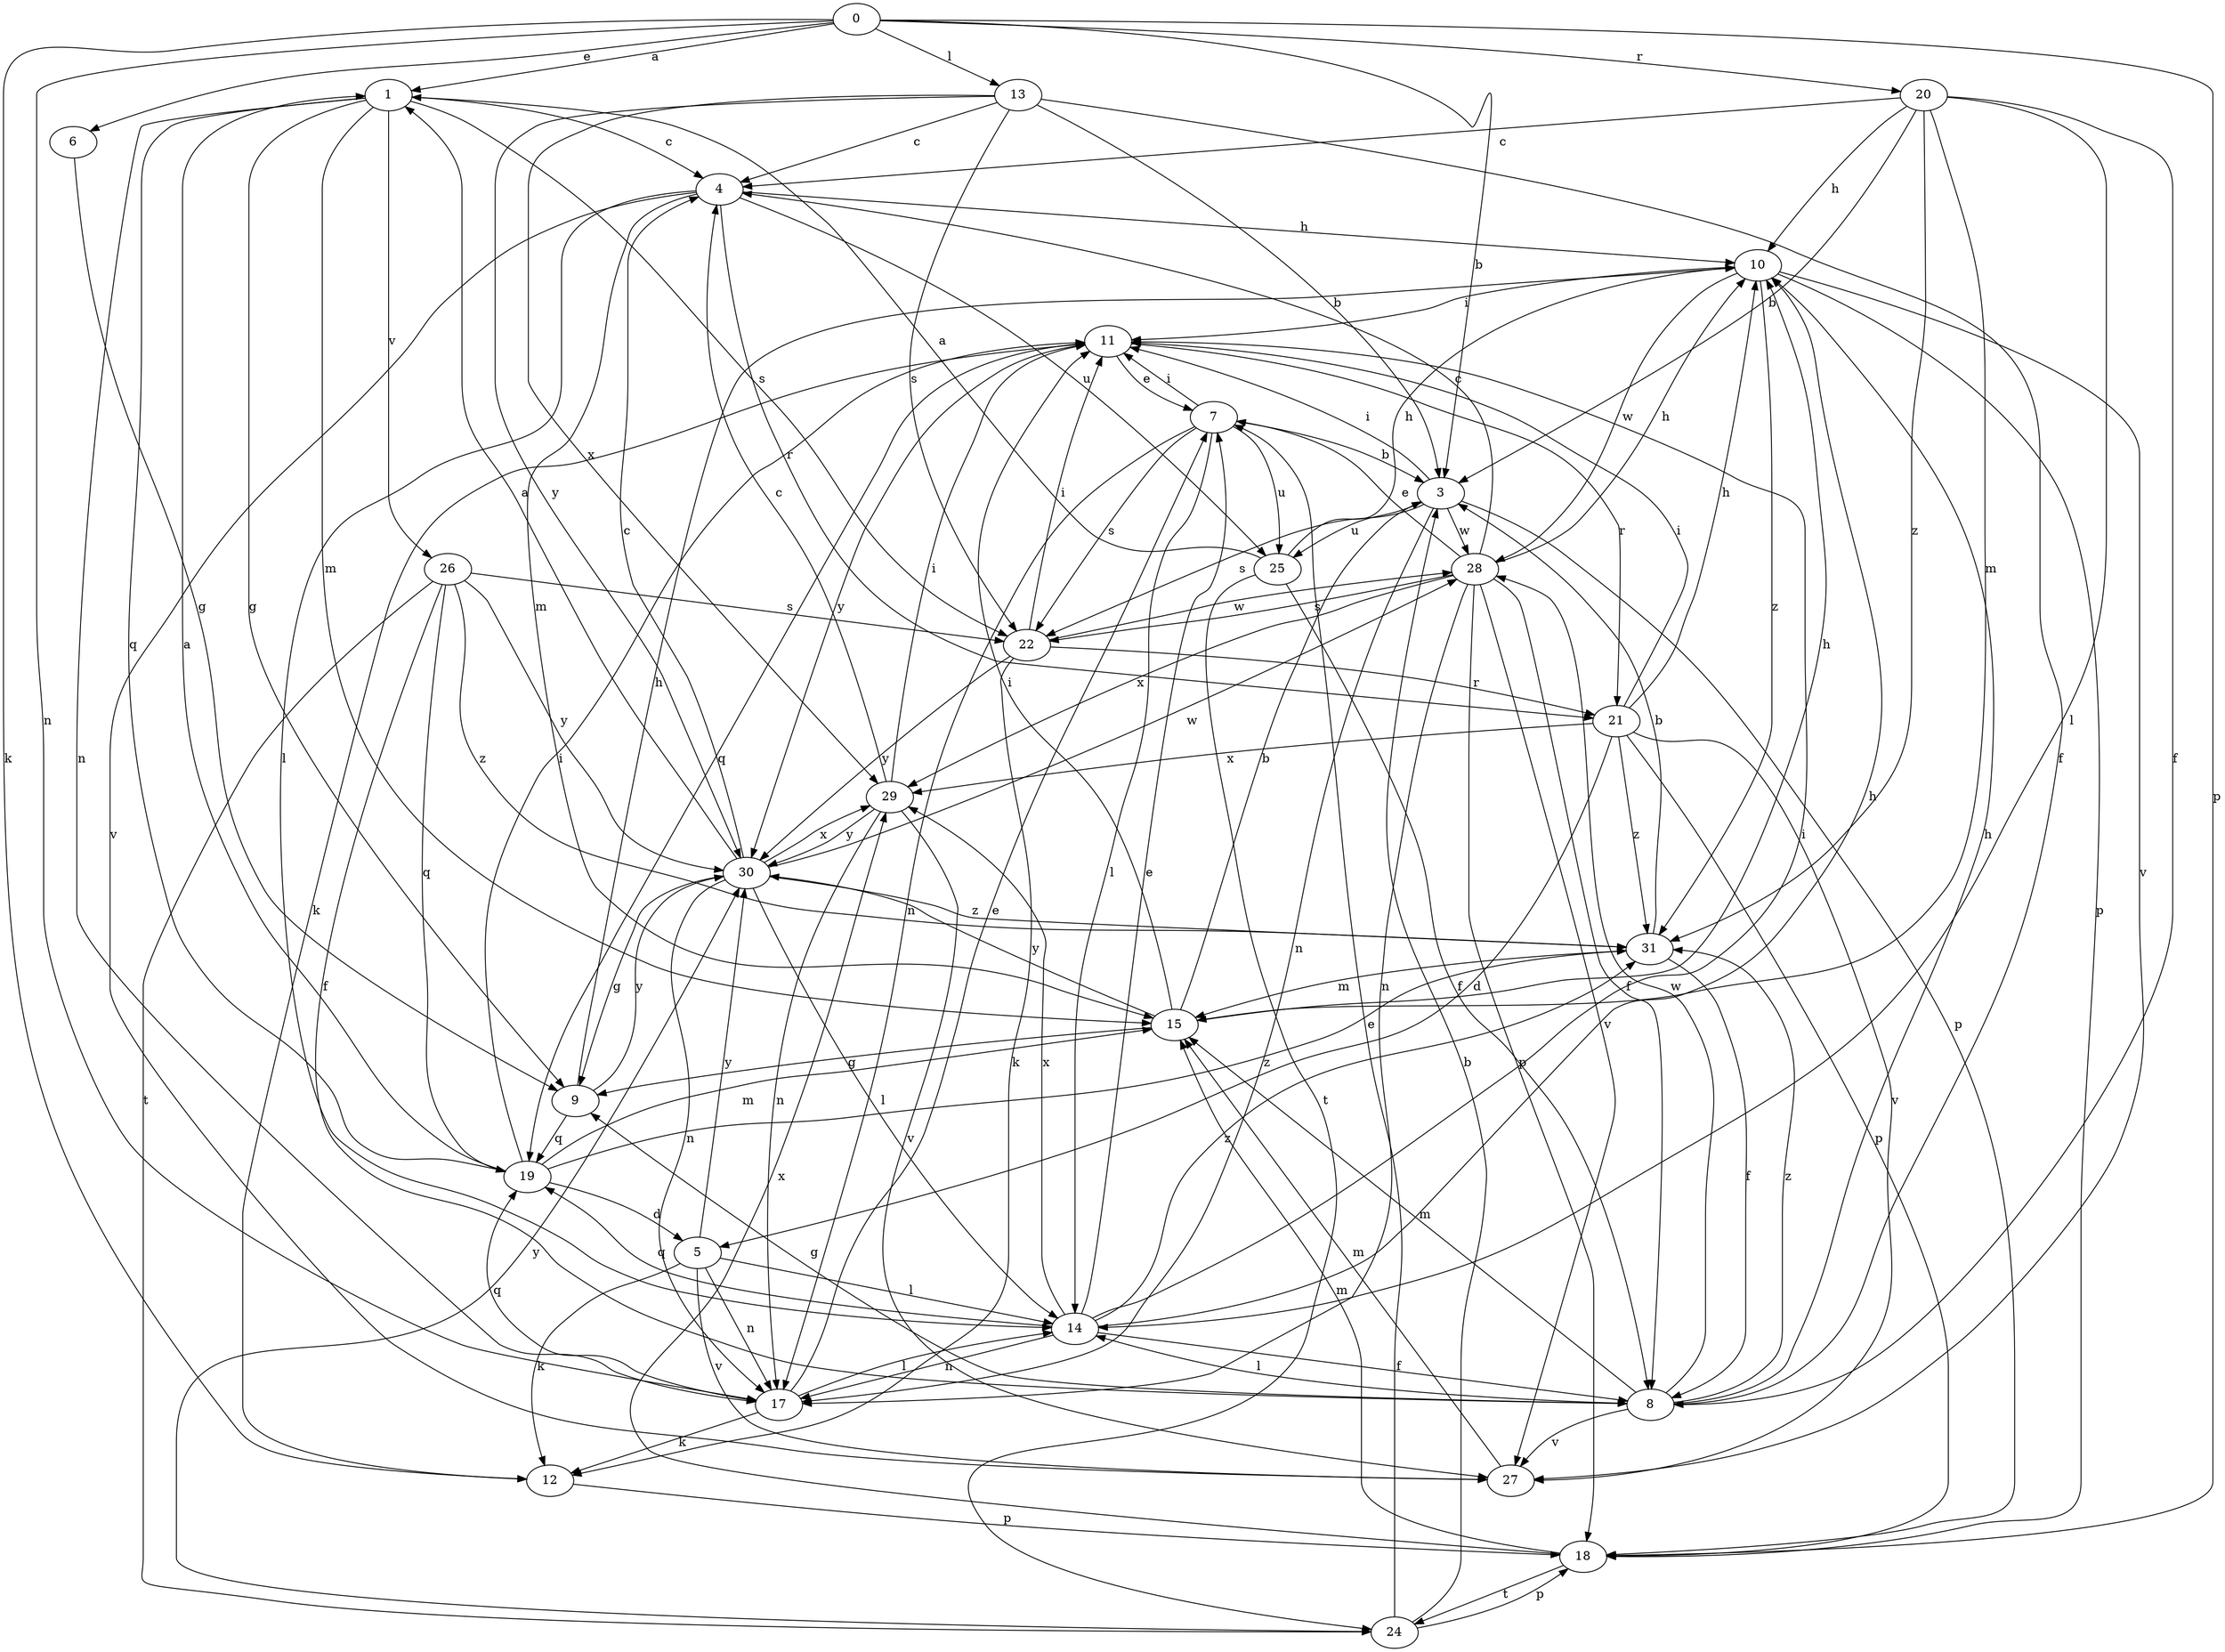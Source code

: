 strict digraph  {
0;
1;
3;
4;
5;
6;
7;
8;
9;
10;
11;
12;
13;
14;
15;
17;
18;
19;
20;
21;
22;
24;
25;
26;
27;
28;
29;
30;
31;
0 -> 1  [label=a];
0 -> 3  [label=b];
0 -> 6  [label=e];
0 -> 12  [label=k];
0 -> 13  [label=l];
0 -> 17  [label=n];
0 -> 18  [label=p];
0 -> 20  [label=r];
1 -> 4  [label=c];
1 -> 9  [label=g];
1 -> 15  [label=m];
1 -> 17  [label=n];
1 -> 19  [label=q];
1 -> 22  [label=s];
1 -> 26  [label=v];
3 -> 11  [label=i];
3 -> 17  [label=n];
3 -> 18  [label=p];
3 -> 22  [label=s];
3 -> 25  [label=u];
3 -> 28  [label=w];
4 -> 10  [label=h];
4 -> 14  [label=l];
4 -> 15  [label=m];
4 -> 21  [label=r];
4 -> 25  [label=u];
4 -> 27  [label=v];
5 -> 12  [label=k];
5 -> 14  [label=l];
5 -> 17  [label=n];
5 -> 27  [label=v];
5 -> 30  [label=y];
6 -> 9  [label=g];
7 -> 3  [label=b];
7 -> 11  [label=i];
7 -> 14  [label=l];
7 -> 17  [label=n];
7 -> 22  [label=s];
7 -> 25  [label=u];
8 -> 9  [label=g];
8 -> 10  [label=h];
8 -> 14  [label=l];
8 -> 15  [label=m];
8 -> 27  [label=v];
8 -> 28  [label=w];
8 -> 31  [label=z];
9 -> 10  [label=h];
9 -> 19  [label=q];
9 -> 30  [label=y];
10 -> 11  [label=i];
10 -> 18  [label=p];
10 -> 27  [label=v];
10 -> 28  [label=w];
10 -> 31  [label=z];
11 -> 7  [label=e];
11 -> 12  [label=k];
11 -> 19  [label=q];
11 -> 21  [label=r];
11 -> 30  [label=y];
12 -> 18  [label=p];
13 -> 3  [label=b];
13 -> 4  [label=c];
13 -> 8  [label=f];
13 -> 22  [label=s];
13 -> 29  [label=x];
13 -> 30  [label=y];
14 -> 7  [label=e];
14 -> 8  [label=f];
14 -> 10  [label=h];
14 -> 11  [label=i];
14 -> 17  [label=n];
14 -> 19  [label=q];
14 -> 29  [label=x];
14 -> 31  [label=z];
15 -> 3  [label=b];
15 -> 9  [label=g];
15 -> 10  [label=h];
15 -> 11  [label=i];
15 -> 30  [label=y];
17 -> 7  [label=e];
17 -> 12  [label=k];
17 -> 14  [label=l];
17 -> 19  [label=q];
18 -> 15  [label=m];
18 -> 24  [label=t];
18 -> 29  [label=x];
19 -> 1  [label=a];
19 -> 5  [label=d];
19 -> 11  [label=i];
19 -> 15  [label=m];
19 -> 31  [label=z];
20 -> 3  [label=b];
20 -> 4  [label=c];
20 -> 8  [label=f];
20 -> 10  [label=h];
20 -> 14  [label=l];
20 -> 15  [label=m];
20 -> 31  [label=z];
21 -> 5  [label=d];
21 -> 10  [label=h];
21 -> 11  [label=i];
21 -> 18  [label=p];
21 -> 27  [label=v];
21 -> 29  [label=x];
21 -> 31  [label=z];
22 -> 11  [label=i];
22 -> 12  [label=k];
22 -> 21  [label=r];
22 -> 28  [label=w];
22 -> 30  [label=y];
24 -> 3  [label=b];
24 -> 7  [label=e];
24 -> 18  [label=p];
24 -> 30  [label=y];
25 -> 1  [label=a];
25 -> 8  [label=f];
25 -> 10  [label=h];
25 -> 24  [label=t];
26 -> 8  [label=f];
26 -> 19  [label=q];
26 -> 22  [label=s];
26 -> 24  [label=t];
26 -> 30  [label=y];
26 -> 31  [label=z];
27 -> 15  [label=m];
28 -> 4  [label=c];
28 -> 7  [label=e];
28 -> 8  [label=f];
28 -> 10  [label=h];
28 -> 17  [label=n];
28 -> 18  [label=p];
28 -> 22  [label=s];
28 -> 27  [label=v];
28 -> 29  [label=x];
29 -> 4  [label=c];
29 -> 11  [label=i];
29 -> 17  [label=n];
29 -> 27  [label=v];
29 -> 30  [label=y];
30 -> 1  [label=a];
30 -> 4  [label=c];
30 -> 9  [label=g];
30 -> 14  [label=l];
30 -> 17  [label=n];
30 -> 28  [label=w];
30 -> 29  [label=x];
30 -> 31  [label=z];
31 -> 3  [label=b];
31 -> 8  [label=f];
31 -> 15  [label=m];
}
